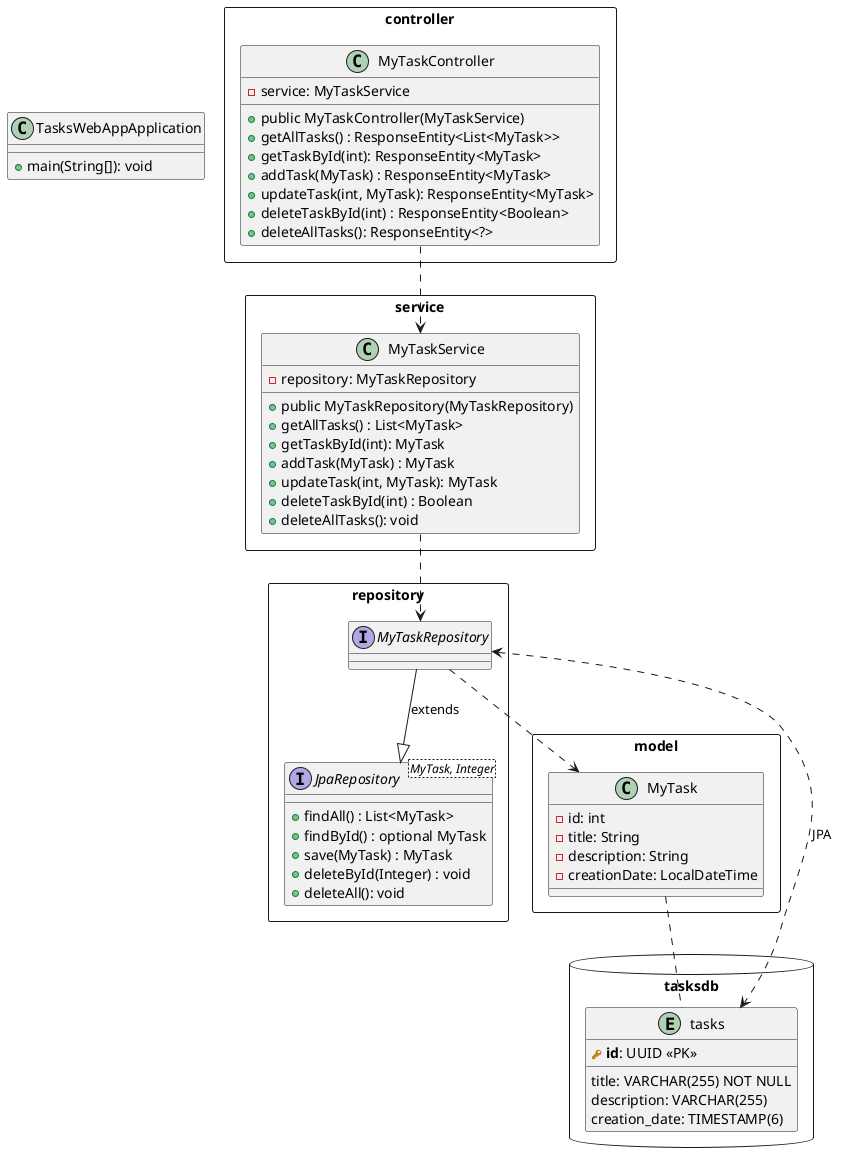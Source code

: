 @startuml
!define primary_key(x) <b><color:#b8861b><&key></color> x</b>
!define foreign_key(x) <color:#aaaaaa><&key></color> x.
!define column(x) <color:#efefef><&media-record></color> x.


class TasksWebAppApplication {
  + main(String[]): void
}

package controller <<Rectangle>> {
  class MyTaskController {
    - service: MyTaskService
    + public MyTaskController(MyTaskService)
    + getAllTasks() : ResponseEntity<List<MyTask>>
    + getTaskById(int): ResponseEntity<MyTask>
    + addTask(MyTask) : ResponseEntity<MyTask>
    + updateTask(int, MyTask): ResponseEntity<MyTask>
    + deleteTaskById(int) : ResponseEntity<Boolean>
    + deleteAllTasks(): ResponseEntity<?>
  }
}

package service <<Rectangle>> {
  class MyTaskService {
    - repository: MyTaskRepository
    + public MyTaskRepository(MyTaskRepository)
    + getAllTasks() : List<MyTask>
    + getTaskById(int): MyTask
    + addTask(MyTask) : MyTask
    + updateTask(int, MyTask): MyTask
    + deleteTaskById(int) : Boolean
    + deleteAllTasks(): void
  }
}

package repository <<Rectangle>> {
  interface MyTaskRepository
  interface JpaRepository<MyTask, Integer> {
    + findAll() : List<MyTask>
    + findById() : optional MyTask
    + save(MyTask) : MyTask
    + deleteById(Integer) : void
    + deleteAll(): void
  }
}

package model <<Rectangle>> {
  class MyTask {
    - id: int
    - title: String
    - description: String
    - creationDate: LocalDateTime
  }
}

package tasksdb <<Database>> {
  entity tasks {
    primary_key(id): UUID <<PK>>
    title: VARCHAR(255) NOT NULL
    description: VARCHAR(255)
    creation_date: TIMESTAMP(6)
  }
}


MyTaskController ..> MyTaskService
MyTaskService ..> MyTaskRepository
MyTaskRepository --|> JpaRepository : extends
MyTaskRepository ..> MyTask
MyTask .. tasks
MyTaskRepository <..> tasks : JPA
@enduml